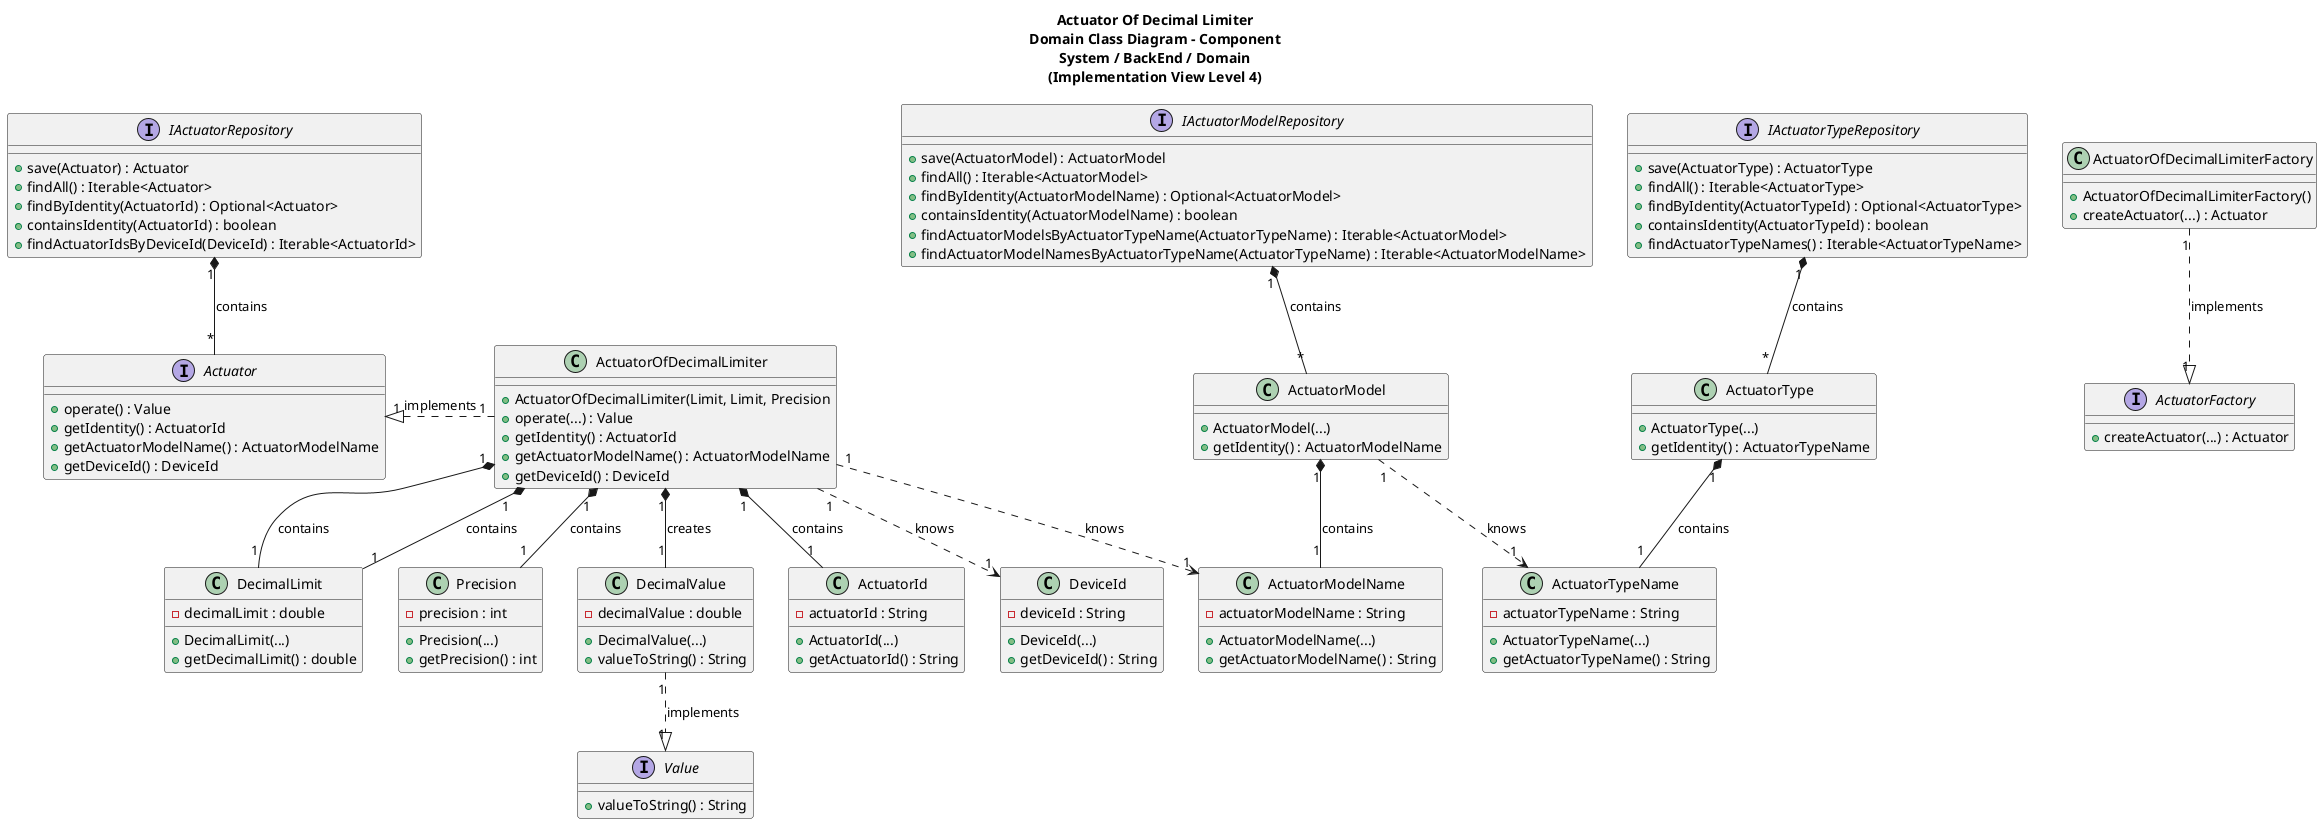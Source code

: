 @startuml
'https://plantuml.com/class-diagram

title Actuator Of Decimal Limiter\nDomain Class Diagram - Component\nSystem / BackEnd / Domain\n(Implementation View Level 4)


/'
As Product Owner, I want the system to have a type of actuator that sets a decimal value in the range defined
by [lower limit, upper limit] and predefined precision.
'/

interface Actuator {
+ operate() : Value
+ getIdentity() : ActuatorId
+ getActuatorModelName() : ActuatorModelName
+ getDeviceId() : DeviceId
}

class ActuatorId {
- actuatorId : String
+ ActuatorId(...)
+ getActuatorId() : String
}

class ActuatorModelName {
- actuatorModelName : String
+ ActuatorModelName(...)
+ getActuatorModelName() : String
}

class ActuatorType {
+ ActuatorType(...)
+ getIdentity() : ActuatorTypeName
}

class ActuatorTypeName {
- actuatorTypeName : String
+ ActuatorTypeName(...)
+ getActuatorTypeName() : String
}

class ActuatorModel {
+ ActuatorModel(...)
+ getIdentity() : ActuatorModelName
}

interface IActuatorRepository {
+ save(Actuator) : Actuator
+ findAll() : Iterable<Actuator>
+ findByIdentity(ActuatorId) : Optional<Actuator>
+ containsIdentity(ActuatorId) : boolean
+ findActuatorIdsByDeviceId(DeviceId) : Iterable<ActuatorId>
}

interface IActuatorTypeRepository {
+ save(ActuatorType) : ActuatorType
+ findAll() : Iterable<ActuatorType>
+ findByIdentity(ActuatorTypeId) : Optional<ActuatorType>
+ containsIdentity(ActuatorTypeId) : boolean
+ findActuatorTypeNames() : Iterable<ActuatorTypeName>
}

interface IActuatorModelRepository {
+ save(ActuatorModel) : ActuatorModel
+ findAll() : Iterable<ActuatorModel>
+ findByIdentity(ActuatorModelName) : Optional<ActuatorModel>
+ containsIdentity(ActuatorModelName) : boolean
+ findActuatorModelsByActuatorTypeName(ActuatorTypeName) : Iterable<ActuatorModel>
+ findActuatorModelNamesByActuatorTypeName(ActuatorTypeName) : Iterable<ActuatorModelName>
}

class DeviceId{
- deviceId : String
+ DeviceId(...)
+ getDeviceId() : String
}

class ActuatorOfDecimalLimiter {
+ ActuatorOfDecimalLimiter(Limit, Limit, Precision
+ operate(...) : Value
+ getIdentity() : ActuatorId
+ getActuatorModelName() : ActuatorModelName
+ getDeviceId() : DeviceId
}

class DecimalLimit {
- decimalLimit : double
+ DecimalLimit(...)
+ getDecimalLimit() : double
}

class Precision {
- precision : int
+ Precision(...)
+ getPrecision() : int
}

class DecimalValue {
- decimalValue : double
+ DecimalValue(...)
+ valueToString() : String
}

interface Value{
+ valueToString() : String
}

interface ActuatorFactory{
+ createActuator(...) : Actuator
}

class ActuatorOfDecimalLimiterFactory{
+ ActuatorOfDecimalLimiterFactory()
+ createActuator(...) : Actuator
}

ActuatorOfDecimalLimiter "1" ..> "1" DeviceId : knows

ActuatorModel "1" *-- "1" ActuatorModelName : contains
ActuatorModel "1" ..> "1" ActuatorTypeName: knows
ActuatorOfDecimalLimiter "1" ..> "1" ActuatorModelName : knows

ActuatorOfDecimalLimiter "1" *-- "1" ActuatorId : contains
ActuatorOfDecimalLimiter "1" *-- "1" Precision : contains
ActuatorOfDecimalLimiter "1" *-- "1" DecimalLimit : contains
ActuatorOfDecimalLimiter "1" *-- "1" DecimalLimit : contains

ActuatorType "1" *-- "1" ActuatorTypeName : contains
ActuatorOfDecimalLimiter "1" .l.|> "1" Actuator : implements

IActuatorRepository "1" *-- "*" Actuator : contains
IActuatorTypeRepository "1" *-- "*" ActuatorType : contains
IActuatorModelRepository "1" *-- "*" ActuatorModel : contains
ActuatorOfDecimalLimiter "1" *-- "1" DecimalValue : creates
DecimalValue "1" ..|> "1" Value : implements

ActuatorOfDecimalLimiterFactory "1" ..|> "1" ActuatorFactory : implements
/'ActuatorOfDecimalLimiterFactory "1"..> "*" ActuatorOfDecimalLimiter : creates'/

@enduml